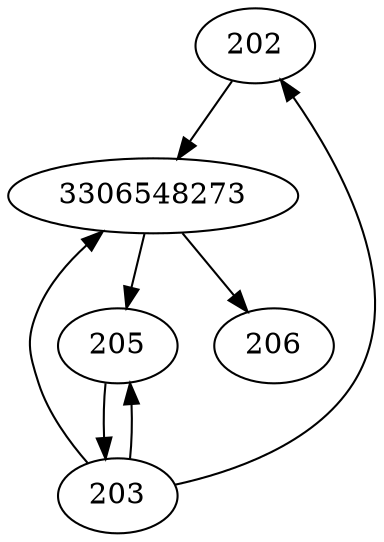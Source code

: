 strict digraph  {
202;
203;
205;
206;
3306548273;
202 -> 3306548273;
203 -> 3306548273;
203 -> 205;
203 -> 202;
205 -> 203;
3306548273 -> 205;
3306548273 -> 206;
}
